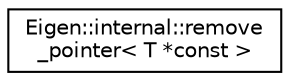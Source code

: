 digraph "Graphical Class Hierarchy"
{
  edge [fontname="Helvetica",fontsize="10",labelfontname="Helvetica",labelfontsize="10"];
  node [fontname="Helvetica",fontsize="10",shape=record];
  rankdir="LR";
  Node1 [label="Eigen::internal::remove\l_pointer\< T *const  \>",height=0.2,width=0.4,color="black", fillcolor="white", style="filled",URL="$struct_eigen_1_1internal_1_1remove__pointer_3_01_t_01_5const_01_01_4.html"];
}
